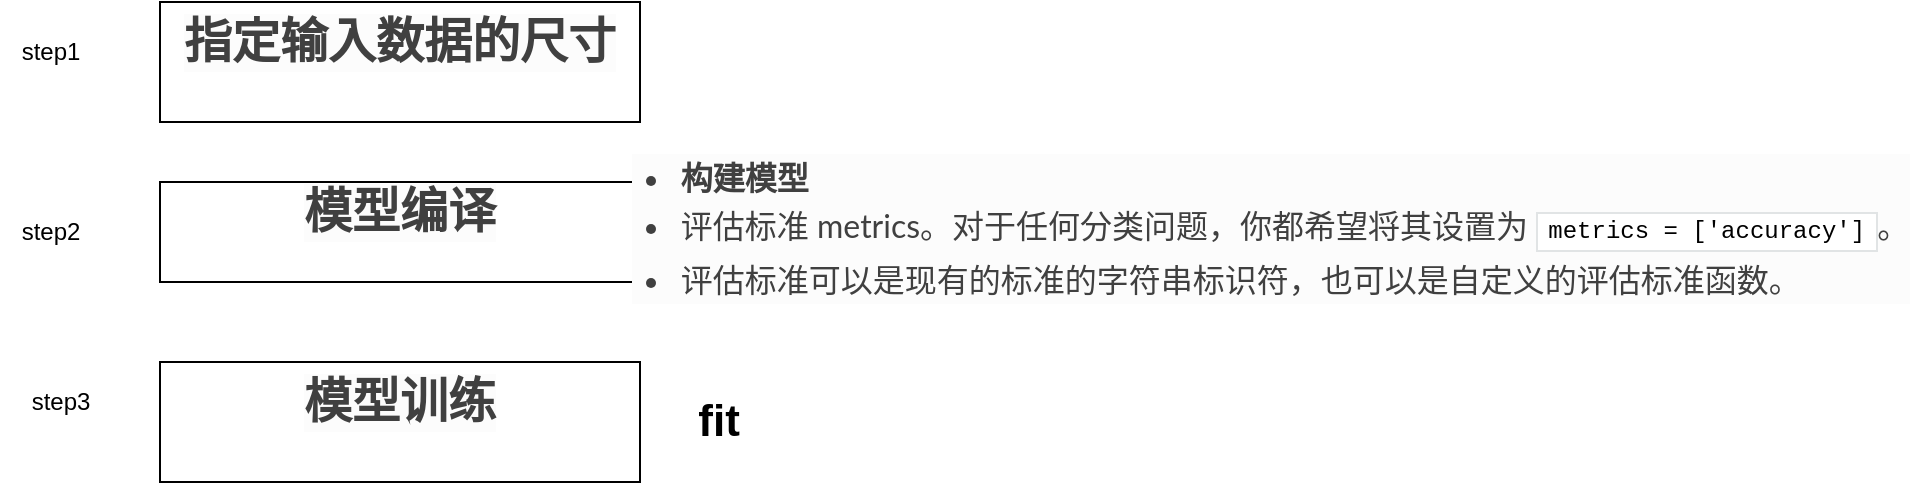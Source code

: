 <mxfile version="21.1.4" type="github">
  <diagram name="第 1 页" id="QA4Xayj2CMFigzvMXL0L">
    <mxGraphModel dx="946" dy="553" grid="1" gridSize="10" guides="1" tooltips="1" connect="1" arrows="1" fold="1" page="1" pageScale="1" pageWidth="827" pageHeight="1169" math="0" shadow="0">
      <root>
        <mxCell id="0" />
        <mxCell id="1" parent="0" />
        <mxCell id="I13WOzouh4kz9gHGQP0j-1" value="&lt;h2 style=&quot;box-sizing: border-box; margin-top: 0px; font-family: &amp;quot;Source Sans Pro&amp;quot;, ff-tisa-web-pro, Georgia, Arial, sans-serif; font-size: 24px; color: rgb(64, 64, 64); text-align: start; background-color: rgb(252, 252, 252);&quot; id=&quot;_1&quot;&gt;指定输入数据的尺寸&lt;/h2&gt;" style="rounded=0;whiteSpace=wrap;html=1;" vertex="1" parent="1">
          <mxGeometry x="150" y="30" width="240" height="60" as="geometry" />
        </mxCell>
        <mxCell id="I13WOzouh4kz9gHGQP0j-2" value="step1" style="text;html=1;align=center;verticalAlign=middle;resizable=0;points=[];autosize=1;strokeColor=none;fillColor=none;" vertex="1" parent="1">
          <mxGeometry x="70" y="40" width="50" height="30" as="geometry" />
        </mxCell>
        <mxCell id="I13WOzouh4kz9gHGQP0j-3" value="step2" style="text;html=1;align=center;verticalAlign=middle;resizable=0;points=[];autosize=1;strokeColor=none;fillColor=none;" vertex="1" parent="1">
          <mxGeometry x="70" y="130" width="50" height="30" as="geometry" />
        </mxCell>
        <mxCell id="I13WOzouh4kz9gHGQP0j-4" value="&lt;h2 style=&quot;box-sizing: border-box; margin-top: 0px; font-family: &amp;quot;Source Sans Pro&amp;quot;, ff-tisa-web-pro, Georgia, Arial, sans-serif; font-size: 24px; color: rgb(64, 64, 64); text-align: start; background-color: rgb(252, 252, 252);&quot; id=&quot;_2&quot;&gt;模型编译&lt;/h2&gt;" style="rounded=0;whiteSpace=wrap;html=1;" vertex="1" parent="1">
          <mxGeometry x="150" y="120" width="240" height="50" as="geometry" />
        </mxCell>
        <mxCell id="I13WOzouh4kz9gHGQP0j-5" value="&lt;ul style=&quot;box-sizing: border-box; margin: 0px 0px 24px; padding: 0px; list-style-position: initial; list-style-image: initial; line-height: 24px; color: rgb(64, 64, 64); font-family: Lato, proxima-nova, &amp;quot;Helvetica Neue&amp;quot;, Arial, sans-serif; font-size: 16px; text-align: start; background-color: rgb(252, 252, 252);&quot;&gt;&lt;li style=&quot;box-sizing: border-box; list-style: disc; margin-left: 24px;&quot;&gt;&lt;b&gt;构建模型&lt;/b&gt;&lt;/li&gt;&lt;li style=&quot;box-sizing: border-box; list-style: disc; margin-left: 24px;&quot;&gt;评估标准 metrics。对于任何分类问题，你都希望将其设置为&amp;nbsp;&lt;code style=&quot;box-sizing: border-box; font-family: SFMono-Regular, Menlo, Monaco, Consolas, &amp;quot;Liberation Mono&amp;quot;, &amp;quot;Courier New&amp;quot;, Courier, monospace; font-size: 12px; max-width: 100%; background: rgb(255, 255, 255); border: 1px solid rgb(225, 228, 229); padding: 2px 5px; color: rgb(0, 0, 0); overflow-x: auto; overflow-wrap: break-word;&quot;&gt;metrics = [&#39;accuracy&#39;]&lt;/code&gt;。&lt;/li&gt;&lt;li style=&quot;box-sizing: border-box; list-style: disc; margin-left: 24px;&quot;&gt;评估标准可以是现有的标准的字符串标识符，也可以是自定义的评估标准函数。&lt;/li&gt;&lt;/ul&gt;" style="text;html=1;align=center;verticalAlign=middle;resizable=0;points=[];autosize=1;strokeColor=none;fillColor=none;" vertex="1" parent="1">
          <mxGeometry x="380" y="100" width="650" height="110" as="geometry" />
        </mxCell>
        <mxCell id="I13WOzouh4kz9gHGQP0j-6" value="&lt;h2 style=&quot;box-sizing: border-box; margin-top: 0px; font-family: &amp;quot;Source Sans Pro&amp;quot;, ff-tisa-web-pro, Georgia, Arial, sans-serif; font-size: 24px; color: rgb(64, 64, 64); text-align: start; background-color: rgb(252, 252, 252);&quot; id=&quot;_3&quot;&gt;模型训练&lt;/h2&gt;" style="rounded=0;whiteSpace=wrap;html=1;" vertex="1" parent="1">
          <mxGeometry x="150" y="210" width="240" height="60" as="geometry" />
        </mxCell>
        <mxCell id="I13WOzouh4kz9gHGQP0j-7" value="step3" style="text;html=1;align=center;verticalAlign=middle;resizable=0;points=[];autosize=1;strokeColor=none;fillColor=none;" vertex="1" parent="1">
          <mxGeometry x="75" y="215" width="50" height="30" as="geometry" />
        </mxCell>
        <mxCell id="I13WOzouh4kz9gHGQP0j-8" value="&lt;b&gt;&lt;font style=&quot;font-size: 22px;&quot;&gt;fit&lt;/font&gt;&lt;/b&gt;" style="text;html=1;align=center;verticalAlign=middle;resizable=0;points=[];autosize=1;strokeColor=none;fillColor=none;" vertex="1" parent="1">
          <mxGeometry x="408.5" y="220" width="40" height="40" as="geometry" />
        </mxCell>
      </root>
    </mxGraphModel>
  </diagram>
</mxfile>
